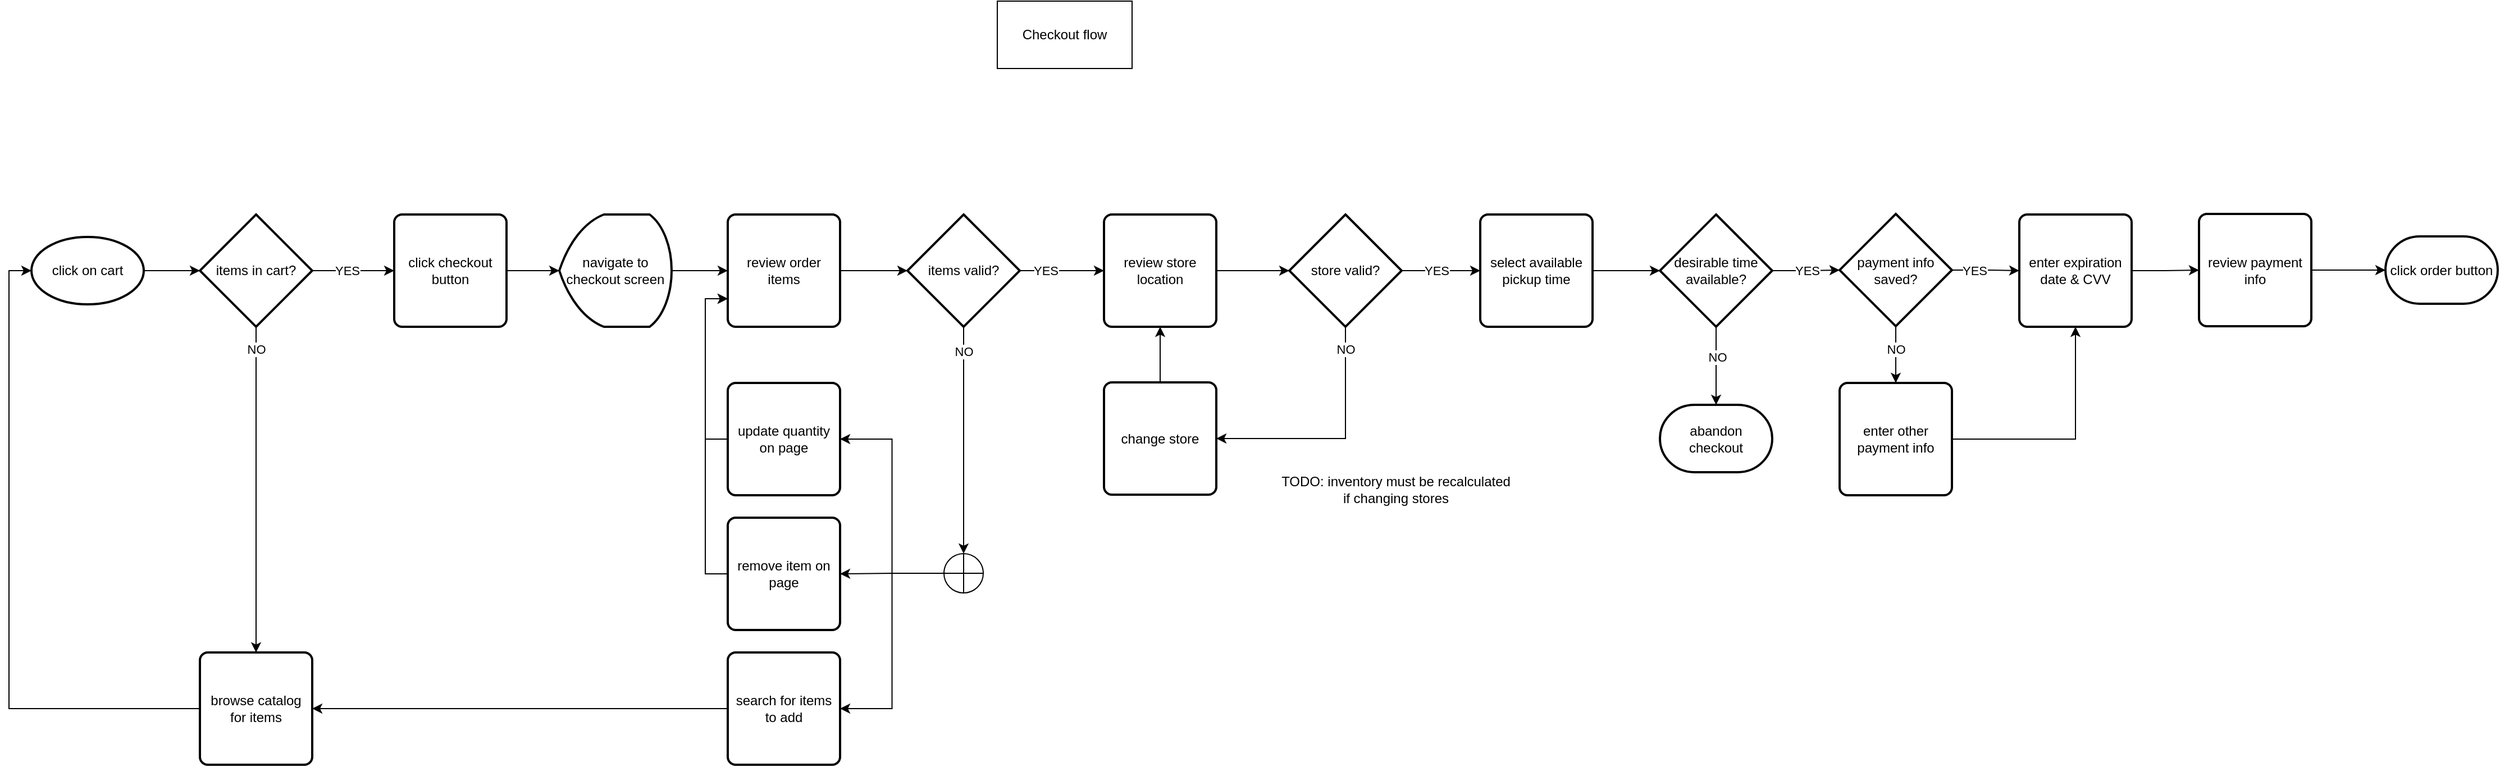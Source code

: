 <mxfile version="28.0.9" pages="2">
  <diagram name="checkout journey" id="23xNrlUQlM-qZtU020cy">
    <mxGraphModel dx="1760" dy="1000" grid="1" gridSize="10" guides="1" tooltips="1" connect="1" arrows="1" fold="1" page="1" pageScale="1" pageWidth="850" pageHeight="1100" math="0" shadow="0">
      <root>
        <mxCell id="0" />
        <mxCell id="1" parent="0" />
        <mxCell id="z3mj2rHqbAHciCy6AM1l-1" value="Checkout flow" style="rounded=0;whiteSpace=wrap;html=1;" parent="1" vertex="1">
          <mxGeometry x="940" y="40" width="120" height="60" as="geometry" />
        </mxCell>
        <mxCell id="z3mj2rHqbAHciCy6AM1l-2" value="click on cart" style="strokeWidth=2;html=1;shape=mxgraph.flowchart.start_1;whiteSpace=wrap;" parent="1" vertex="1">
          <mxGeometry x="80" y="250" width="100" height="60" as="geometry" />
        </mxCell>
        <mxCell id="z3mj2rHqbAHciCy6AM1l-3" value="items in cart?" style="strokeWidth=2;html=1;shape=mxgraph.flowchart.decision;whiteSpace=wrap;" parent="1" vertex="1">
          <mxGeometry x="230" y="230" width="100" height="100" as="geometry" />
        </mxCell>
        <mxCell id="z3mj2rHqbAHciCy6AM1l-4" style="edgeStyle=orthogonalEdgeStyle;rounded=0;orthogonalLoop=1;jettySize=auto;html=1;exitX=1;exitY=0.5;exitDx=0;exitDy=0;exitPerimeter=0;entryX=0;entryY=0.5;entryDx=0;entryDy=0;entryPerimeter=0;" parent="1" source="z3mj2rHqbAHciCy6AM1l-2" target="z3mj2rHqbAHciCy6AM1l-3" edge="1">
          <mxGeometry relative="1" as="geometry" />
        </mxCell>
        <mxCell id="z3mj2rHqbAHciCy6AM1l-6" style="edgeStyle=orthogonalEdgeStyle;rounded=0;orthogonalLoop=1;jettySize=auto;html=1;exitX=1;exitY=0.5;exitDx=0;exitDy=0;exitPerimeter=0;entryX=0;entryY=0.5;entryDx=0;entryDy=0;" parent="1" source="z3mj2rHqbAHciCy6AM1l-3" target="z3mj2rHqbAHciCy6AM1l-7" edge="1">
          <mxGeometry relative="1" as="geometry">
            <mxPoint x="400" y="280" as="targetPoint" />
          </mxGeometry>
        </mxCell>
        <mxCell id="z3mj2rHqbAHciCy6AM1l-12" value="YES" style="edgeLabel;html=1;align=center;verticalAlign=middle;resizable=0;points=[];" parent="z3mj2rHqbAHciCy6AM1l-6" vertex="1" connectable="0">
          <mxGeometry x="-0.418" y="-4" relative="1" as="geometry">
            <mxPoint x="10" y="-4" as="offset" />
          </mxGeometry>
        </mxCell>
        <mxCell id="z3mj2rHqbAHciCy6AM1l-10" style="edgeStyle=orthogonalEdgeStyle;rounded=0;orthogonalLoop=1;jettySize=auto;html=1;exitX=1;exitY=0.5;exitDx=0;exitDy=0;entryX=0;entryY=0.5;entryDx=0;entryDy=0;" parent="1" source="z3mj2rHqbAHciCy6AM1l-7" target="z3mj2rHqbAHciCy6AM1l-9" edge="1">
          <mxGeometry relative="1" as="geometry" />
        </mxCell>
        <mxCell id="z3mj2rHqbAHciCy6AM1l-7" value="click checkout button" style="rounded=1;whiteSpace=wrap;html=1;absoluteArcSize=1;arcSize=14;strokeWidth=2;" parent="1" vertex="1">
          <mxGeometry x="403" y="230" width="100" height="100" as="geometry" />
        </mxCell>
        <mxCell id="z3mj2rHqbAHciCy6AM1l-122" style="edgeStyle=orthogonalEdgeStyle;rounded=0;orthogonalLoop=1;jettySize=auto;html=1;exitX=1;exitY=0.5;exitDx=0;exitDy=0;exitPerimeter=0;entryX=0;entryY=0.5;entryDx=0;entryDy=0;" parent="1" source="z3mj2rHqbAHciCy6AM1l-9" target="z3mj2rHqbAHciCy6AM1l-11" edge="1">
          <mxGeometry relative="1" as="geometry" />
        </mxCell>
        <mxCell id="z3mj2rHqbAHciCy6AM1l-9" value="navigate to checkout screen" style="rounded=1;whiteSpace=wrap;html=1;absoluteArcSize=1;arcSize=14;strokeWidth=2;shape=mxgraph.flowchart.display;" parent="1" vertex="1">
          <mxGeometry x="550" y="230" width="100" height="100" as="geometry" />
        </mxCell>
        <mxCell id="z3mj2rHqbAHciCy6AM1l-11" value="review order items" style="rounded=1;whiteSpace=wrap;html=1;absoluteArcSize=1;arcSize=14;strokeWidth=2;" parent="1" vertex="1">
          <mxGeometry x="700" y="230" width="100" height="100" as="geometry" />
        </mxCell>
        <mxCell id="z3mj2rHqbAHciCy6AM1l-18" value="review store location" style="rounded=1;whiteSpace=wrap;html=1;absoluteArcSize=1;arcSize=14;strokeWidth=2;" parent="1" vertex="1">
          <mxGeometry x="1035" y="230" width="100" height="100" as="geometry" />
        </mxCell>
        <mxCell id="z3mj2rHqbAHciCy6AM1l-137" style="edgeStyle=orthogonalEdgeStyle;rounded=0;orthogonalLoop=1;jettySize=auto;html=1;exitX=1;exitY=0.5;exitDx=0;exitDy=0;exitPerimeter=0;entryX=0;entryY=0.5;entryDx=0;entryDy=0;" parent="1" source="z3mj2rHqbAHciCy6AM1l-20" target="z3mj2rHqbAHciCy6AM1l-18" edge="1">
          <mxGeometry relative="1" as="geometry" />
        </mxCell>
        <mxCell id="z3mj2rHqbAHciCy6AM1l-138" value="YES" style="edgeLabel;html=1;align=center;verticalAlign=middle;resizable=0;points=[];" parent="z3mj2rHqbAHciCy6AM1l-137" vertex="1" connectable="0">
          <mxGeometry x="-0.493" relative="1" as="geometry">
            <mxPoint x="4" as="offset" />
          </mxGeometry>
        </mxCell>
        <mxCell id="z3mj2rHqbAHciCy6AM1l-20" value="items valid?" style="strokeWidth=2;html=1;shape=mxgraph.flowchart.decision;whiteSpace=wrap;" parent="1" vertex="1">
          <mxGeometry x="860" y="230" width="100" height="100" as="geometry" />
        </mxCell>
        <mxCell id="AG5AZqVwPZlhjpRsGjMY-1" value="" style="edgeStyle=orthogonalEdgeStyle;rounded=0;orthogonalLoop=1;jettySize=auto;html=1;" edge="1" parent="1" source="z3mj2rHqbAHciCy6AM1l-25" target="z3mj2rHqbAHciCy6AM1l-18">
          <mxGeometry relative="1" as="geometry" />
        </mxCell>
        <mxCell id="z3mj2rHqbAHciCy6AM1l-25" value="change store" style="rounded=1;whiteSpace=wrap;html=1;absoluteArcSize=1;arcSize=14;strokeWidth=2;" parent="1" vertex="1">
          <mxGeometry x="1035" y="379.5" width="100" height="100" as="geometry" />
        </mxCell>
        <mxCell id="z3mj2rHqbAHciCy6AM1l-39" style="edgeStyle=orthogonalEdgeStyle;rounded=0;orthogonalLoop=1;jettySize=auto;html=1;exitX=1;exitY=0.5;exitDx=0;exitDy=0;exitPerimeter=0;entryX=0;entryY=0.5;entryDx=0;entryDy=0;" parent="1" source="z3mj2rHqbAHciCy6AM1l-37" target="z3mj2rHqbAHciCy6AM1l-44" edge="1">
          <mxGeometry relative="1" as="geometry">
            <mxPoint x="1218" y="280" as="targetPoint" />
          </mxGeometry>
        </mxCell>
        <mxCell id="z3mj2rHqbAHciCy6AM1l-40" value="YES" style="edgeLabel;html=1;align=center;verticalAlign=middle;resizable=0;points=[];" parent="z3mj2rHqbAHciCy6AM1l-39" vertex="1" connectable="0">
          <mxGeometry x="-0.815" y="-2" relative="1" as="geometry">
            <mxPoint x="24" y="-2" as="offset" />
          </mxGeometry>
        </mxCell>
        <mxCell id="z3mj2rHqbAHciCy6AM1l-82" style="edgeStyle=orthogonalEdgeStyle;rounded=0;orthogonalLoop=1;jettySize=auto;html=1;exitX=0.5;exitY=1;exitDx=0;exitDy=0;exitPerimeter=0;entryX=1;entryY=0.5;entryDx=0;entryDy=0;" parent="1" source="z3mj2rHqbAHciCy6AM1l-37" target="z3mj2rHqbAHciCy6AM1l-25" edge="1">
          <mxGeometry relative="1" as="geometry" />
        </mxCell>
        <mxCell id="z3mj2rHqbAHciCy6AM1l-83" value="NO" style="edgeLabel;html=1;align=center;verticalAlign=middle;resizable=0;points=[];" parent="z3mj2rHqbAHciCy6AM1l-82" vertex="1" connectable="0">
          <mxGeometry x="-0.244" relative="1" as="geometry">
            <mxPoint y="-61" as="offset" />
          </mxGeometry>
        </mxCell>
        <mxCell id="z3mj2rHqbAHciCy6AM1l-37" value="store valid?" style="strokeWidth=2;html=1;shape=mxgraph.flowchart.decision;whiteSpace=wrap;" parent="1" vertex="1">
          <mxGeometry x="1200" y="230" width="100" height="100" as="geometry" />
        </mxCell>
        <mxCell id="z3mj2rHqbAHciCy6AM1l-38" style="edgeStyle=orthogonalEdgeStyle;rounded=0;orthogonalLoop=1;jettySize=auto;html=1;exitX=1;exitY=0.5;exitDx=0;exitDy=0;entryX=0;entryY=0.5;entryDx=0;entryDy=0;entryPerimeter=0;" parent="1" source="z3mj2rHqbAHciCy6AM1l-18" target="z3mj2rHqbAHciCy6AM1l-37" edge="1">
          <mxGeometry relative="1" as="geometry" />
        </mxCell>
        <mxCell id="AG5AZqVwPZlhjpRsGjMY-3" value="" style="edgeStyle=orthogonalEdgeStyle;rounded=0;orthogonalLoop=1;jettySize=auto;html=1;" edge="1" parent="1" source="z3mj2rHqbAHciCy6AM1l-44" target="z3mj2rHqbAHciCy6AM1l-45">
          <mxGeometry relative="1" as="geometry" />
        </mxCell>
        <mxCell id="z3mj2rHqbAHciCy6AM1l-44" value="select available pickup time" style="rounded=1;whiteSpace=wrap;html=1;absoluteArcSize=1;arcSize=14;strokeWidth=2;" parent="1" vertex="1">
          <mxGeometry x="1370" y="230" width="100" height="100" as="geometry" />
        </mxCell>
        <mxCell id="z3mj2rHqbAHciCy6AM1l-141" style="edgeStyle=orthogonalEdgeStyle;rounded=0;orthogonalLoop=1;jettySize=auto;html=1;exitX=0.5;exitY=1;exitDx=0;exitDy=0;exitPerimeter=0;entryX=0.5;entryY=0;entryDx=0;entryDy=0;entryPerimeter=0;" parent="1" source="z3mj2rHqbAHciCy6AM1l-45" target="AG5AZqVwPZlhjpRsGjMY-4" edge="1">
          <mxGeometry relative="1" as="geometry">
            <mxPoint x="1580" y="432" as="targetPoint" />
          </mxGeometry>
        </mxCell>
        <mxCell id="z3mj2rHqbAHciCy6AM1l-142" value="NO" style="edgeLabel;html=1;align=center;verticalAlign=middle;resizable=0;points=[];" parent="z3mj2rHqbAHciCy6AM1l-141" vertex="1" connectable="0">
          <mxGeometry x="-0.244" y="1" relative="1" as="geometry">
            <mxPoint as="offset" />
          </mxGeometry>
        </mxCell>
        <mxCell id="z3mj2rHqbAHciCy6AM1l-45" value="desirable time available?" style="strokeWidth=2;html=1;shape=mxgraph.flowchart.decision;whiteSpace=wrap;" parent="1" vertex="1">
          <mxGeometry x="1530" y="230" width="100" height="100" as="geometry" />
        </mxCell>
        <mxCell id="z3mj2rHqbAHciCy6AM1l-60" style="edgeStyle=orthogonalEdgeStyle;rounded=0;orthogonalLoop=1;jettySize=auto;html=1;exitX=1;exitY=0.5;exitDx=0;exitDy=0;exitPerimeter=0;entryX=0;entryY=0.5;entryDx=0;entryDy=0;" parent="1" source="z3mj2rHqbAHciCy6AM1l-52" target="z3mj2rHqbAHciCy6AM1l-70" edge="1">
          <mxGeometry relative="1" as="geometry">
            <mxPoint x="1831" y="192.5" as="targetPoint" />
          </mxGeometry>
        </mxCell>
        <mxCell id="z3mj2rHqbAHciCy6AM1l-64" value="YES" style="edgeLabel;html=1;align=center;verticalAlign=middle;resizable=0;points=[];" parent="z3mj2rHqbAHciCy6AM1l-60" vertex="1" connectable="0">
          <mxGeometry x="-0.742" relative="1" as="geometry">
            <mxPoint x="12" as="offset" />
          </mxGeometry>
        </mxCell>
        <mxCell id="z3mj2rHqbAHciCy6AM1l-52" value="payment info saved?" style="strokeWidth=2;html=1;shape=mxgraph.flowchart.decision;whiteSpace=wrap;" parent="1" vertex="1">
          <mxGeometry x="1690" y="229.5" width="100" height="100" as="geometry" />
        </mxCell>
        <mxCell id="z3mj2rHqbAHciCy6AM1l-63" style="edgeStyle=orthogonalEdgeStyle;rounded=0;orthogonalLoop=1;jettySize=auto;html=1;exitX=0.5;exitY=1;exitDx=0;exitDy=0;exitPerimeter=0;entryX=0.5;entryY=0;entryDx=0;entryDy=0;" parent="1" source="z3mj2rHqbAHciCy6AM1l-52" target="z3mj2rHqbAHciCy6AM1l-66" edge="1">
          <mxGeometry relative="1" as="geometry">
            <mxPoint x="1831" y="367.5" as="targetPoint" />
          </mxGeometry>
        </mxCell>
        <mxCell id="z3mj2rHqbAHciCy6AM1l-65" value="NO" style="edgeLabel;html=1;align=center;verticalAlign=middle;resizable=0;points=[];" parent="z3mj2rHqbAHciCy6AM1l-63" vertex="1" connectable="0">
          <mxGeometry x="-0.739" y="1" relative="1" as="geometry">
            <mxPoint x="-1" y="14" as="offset" />
          </mxGeometry>
        </mxCell>
        <mxCell id="z3mj2rHqbAHciCy6AM1l-74" style="edgeStyle=orthogonalEdgeStyle;rounded=0;orthogonalLoop=1;jettySize=auto;html=1;exitX=1;exitY=0.5;exitDx=0;exitDy=0;entryX=0.5;entryY=1;entryDx=0;entryDy=0;" parent="1" source="z3mj2rHqbAHciCy6AM1l-66" target="z3mj2rHqbAHciCy6AM1l-70" edge="1">
          <mxGeometry relative="1" as="geometry" />
        </mxCell>
        <mxCell id="z3mj2rHqbAHciCy6AM1l-66" value="enter other payment info" style="rounded=1;whiteSpace=wrap;html=1;absoluteArcSize=1;arcSize=14;strokeWidth=2;" parent="1" vertex="1">
          <mxGeometry x="1690" y="380" width="100" height="100" as="geometry" />
        </mxCell>
        <mxCell id="z3mj2rHqbAHciCy6AM1l-76" style="edgeStyle=orthogonalEdgeStyle;rounded=0;orthogonalLoop=1;jettySize=auto;html=1;exitX=1;exitY=0.5;exitDx=0;exitDy=0;" parent="1" source="z3mj2rHqbAHciCy6AM1l-68" target="z3mj2rHqbAHciCy6AM1l-75" edge="1">
          <mxGeometry relative="1" as="geometry" />
        </mxCell>
        <mxCell id="z3mj2rHqbAHciCy6AM1l-68" value="review payment info" style="rounded=1;whiteSpace=wrap;html=1;absoluteArcSize=1;arcSize=14;strokeWidth=2;" parent="1" vertex="1">
          <mxGeometry x="2010" y="229.5" width="100" height="100" as="geometry" />
        </mxCell>
        <mxCell id="z3mj2rHqbAHciCy6AM1l-73" style="edgeStyle=orthogonalEdgeStyle;rounded=0;orthogonalLoop=1;jettySize=auto;html=1;exitX=1;exitY=0.5;exitDx=0;exitDy=0;entryX=0;entryY=0.5;entryDx=0;entryDy=0;" parent="1" source="z3mj2rHqbAHciCy6AM1l-70" target="z3mj2rHqbAHciCy6AM1l-68" edge="1">
          <mxGeometry relative="1" as="geometry" />
        </mxCell>
        <mxCell id="z3mj2rHqbAHciCy6AM1l-70" value="enter expiration date &amp;amp; CVV" style="rounded=1;whiteSpace=wrap;html=1;absoluteArcSize=1;arcSize=14;strokeWidth=2;" parent="1" vertex="1">
          <mxGeometry x="1850" y="230" width="100" height="100" as="geometry" />
        </mxCell>
        <mxCell id="z3mj2rHqbAHciCy6AM1l-75" value="click order button" style="strokeWidth=2;html=1;shape=mxgraph.flowchart.terminator;whiteSpace=wrap;" parent="1" vertex="1">
          <mxGeometry x="2176" y="249.5" width="100" height="60" as="geometry" />
        </mxCell>
        <mxCell id="z3mj2rHqbAHciCy6AM1l-129" style="edgeStyle=orthogonalEdgeStyle;rounded=0;orthogonalLoop=1;jettySize=auto;html=1;exitX=0;exitY=0.5;exitDx=0;exitDy=0;entryX=0;entryY=0.75;entryDx=0;entryDy=0;" parent="1" source="z3mj2rHqbAHciCy6AM1l-90" target="z3mj2rHqbAHciCy6AM1l-11" edge="1">
          <mxGeometry relative="1" as="geometry" />
        </mxCell>
        <mxCell id="z3mj2rHqbAHciCy6AM1l-90" value="update quantity on page" style="rounded=1;whiteSpace=wrap;html=1;absoluteArcSize=1;arcSize=14;strokeWidth=2;" parent="1" vertex="1">
          <mxGeometry x="700" y="380" width="100" height="100" as="geometry" />
        </mxCell>
        <mxCell id="z3mj2rHqbAHciCy6AM1l-133" value="" style="edgeStyle=orthogonalEdgeStyle;rounded=0;orthogonalLoop=1;jettySize=auto;html=1;" parent="1" source="z3mj2rHqbAHciCy6AM1l-93" target="z3mj2rHqbAHciCy6AM1l-132" edge="1">
          <mxGeometry relative="1" as="geometry" />
        </mxCell>
        <mxCell id="z3mj2rHqbAHciCy6AM1l-93" value="search for items to add" style="rounded=1;whiteSpace=wrap;html=1;absoluteArcSize=1;arcSize=14;strokeWidth=2;" parent="1" vertex="1">
          <mxGeometry x="700" y="620" width="100" height="100" as="geometry" />
        </mxCell>
        <mxCell id="z3mj2rHqbAHciCy6AM1l-125" style="edgeStyle=orthogonalEdgeStyle;rounded=0;orthogonalLoop=1;jettySize=auto;html=1;exitX=0;exitY=0.5;exitDx=0;exitDy=0;exitPerimeter=0;entryX=1;entryY=0.5;entryDx=0;entryDy=0;" parent="1" source="z3mj2rHqbAHciCy6AM1l-107" target="z3mj2rHqbAHciCy6AM1l-90" edge="1">
          <mxGeometry relative="1" as="geometry" />
        </mxCell>
        <mxCell id="z3mj2rHqbAHciCy6AM1l-126" style="edgeStyle=orthogonalEdgeStyle;rounded=0;orthogonalLoop=1;jettySize=auto;html=1;exitX=0;exitY=0.5;exitDx=0;exitDy=0;exitPerimeter=0;entryX=1;entryY=0.5;entryDx=0;entryDy=0;" parent="1" source="z3mj2rHqbAHciCy6AM1l-107" target="z3mj2rHqbAHciCy6AM1l-113" edge="1">
          <mxGeometry relative="1" as="geometry" />
        </mxCell>
        <mxCell id="z3mj2rHqbAHciCy6AM1l-127" style="edgeStyle=orthogonalEdgeStyle;rounded=0;orthogonalLoop=1;jettySize=auto;html=1;exitX=0;exitY=0.5;exitDx=0;exitDy=0;exitPerimeter=0;entryX=1;entryY=0.5;entryDx=0;entryDy=0;" parent="1" source="z3mj2rHqbAHciCy6AM1l-107" target="z3mj2rHqbAHciCy6AM1l-93" edge="1">
          <mxGeometry relative="1" as="geometry" />
        </mxCell>
        <mxCell id="z3mj2rHqbAHciCy6AM1l-107" value="" style="verticalLabelPosition=bottom;verticalAlign=top;html=1;shape=mxgraph.flowchart.summing_function;" parent="1" vertex="1">
          <mxGeometry x="892.5" y="532" width="35" height="35" as="geometry" />
        </mxCell>
        <mxCell id="z3mj2rHqbAHciCy6AM1l-130" style="edgeStyle=orthogonalEdgeStyle;rounded=0;orthogonalLoop=1;jettySize=auto;html=1;exitX=0;exitY=0.5;exitDx=0;exitDy=0;entryX=0;entryY=0.75;entryDx=0;entryDy=0;" parent="1" source="z3mj2rHqbAHciCy6AM1l-113" target="z3mj2rHqbAHciCy6AM1l-11" edge="1">
          <mxGeometry relative="1" as="geometry">
            <mxPoint x="620" y="410" as="targetPoint" />
          </mxGeometry>
        </mxCell>
        <mxCell id="z3mj2rHqbAHciCy6AM1l-113" value="remove item on page" style="rounded=1;whiteSpace=wrap;html=1;absoluteArcSize=1;arcSize=14;strokeWidth=2;" parent="1" vertex="1">
          <mxGeometry x="700" y="500" width="100" height="100" as="geometry" />
        </mxCell>
        <mxCell id="z3mj2rHqbAHciCy6AM1l-118" style="edgeStyle=orthogonalEdgeStyle;rounded=0;orthogonalLoop=1;jettySize=auto;html=1;exitX=0;exitY=0.5;exitDx=0;exitDy=0;entryX=0;entryY=0.5;entryDx=0;entryDy=0;entryPerimeter=0;" parent="1" source="z3mj2rHqbAHciCy6AM1l-132" target="z3mj2rHqbAHciCy6AM1l-2" edge="1">
          <mxGeometry relative="1" as="geometry" />
        </mxCell>
        <mxCell id="z3mj2rHqbAHciCy6AM1l-123" style="edgeStyle=orthogonalEdgeStyle;rounded=0;orthogonalLoop=1;jettySize=auto;html=1;exitX=1;exitY=0.5;exitDx=0;exitDy=0;entryX=0;entryY=0.5;entryDx=0;entryDy=0;entryPerimeter=0;" parent="1" source="z3mj2rHqbAHciCy6AM1l-11" target="z3mj2rHqbAHciCy6AM1l-20" edge="1">
          <mxGeometry relative="1" as="geometry" />
        </mxCell>
        <mxCell id="z3mj2rHqbAHciCy6AM1l-124" style="edgeStyle=orthogonalEdgeStyle;rounded=0;orthogonalLoop=1;jettySize=auto;html=1;exitX=0.5;exitY=1;exitDx=0;exitDy=0;exitPerimeter=0;entryX=0.5;entryY=0;entryDx=0;entryDy=0;entryPerimeter=0;" parent="1" source="z3mj2rHqbAHciCy6AM1l-20" target="z3mj2rHqbAHciCy6AM1l-107" edge="1">
          <mxGeometry relative="1" as="geometry" />
        </mxCell>
        <mxCell id="z3mj2rHqbAHciCy6AM1l-131" value="NO" style="edgeLabel;html=1;align=center;verticalAlign=middle;resizable=0;points=[];" parent="z3mj2rHqbAHciCy6AM1l-124" vertex="1" connectable="0">
          <mxGeometry x="-0.785" y="1" relative="1" as="geometry">
            <mxPoint x="-1" as="offset" />
          </mxGeometry>
        </mxCell>
        <mxCell id="z3mj2rHqbAHciCy6AM1l-132" value="browse catalog for items" style="rounded=1;whiteSpace=wrap;html=1;absoluteArcSize=1;arcSize=14;strokeWidth=2;" parent="1" vertex="1">
          <mxGeometry x="230" y="620" width="100" height="100" as="geometry" />
        </mxCell>
        <mxCell id="z3mj2rHqbAHciCy6AM1l-135" style="edgeStyle=orthogonalEdgeStyle;rounded=0;orthogonalLoop=1;jettySize=auto;html=1;exitX=0.5;exitY=1;exitDx=0;exitDy=0;exitPerimeter=0;entryX=0.5;entryY=0;entryDx=0;entryDy=0;" parent="1" source="z3mj2rHqbAHciCy6AM1l-3" target="z3mj2rHqbAHciCy6AM1l-132" edge="1">
          <mxGeometry relative="1" as="geometry">
            <mxPoint x="280" y="400" as="targetPoint" />
          </mxGeometry>
        </mxCell>
        <mxCell id="z3mj2rHqbAHciCy6AM1l-136" value="NO" style="edgeLabel;html=1;align=center;verticalAlign=middle;resizable=0;points=[];" parent="z3mj2rHqbAHciCy6AM1l-135" vertex="1" connectable="0">
          <mxGeometry x="-0.419" relative="1" as="geometry">
            <mxPoint y="-64" as="offset" />
          </mxGeometry>
        </mxCell>
        <mxCell id="z3mj2rHqbAHciCy6AM1l-139" style="edgeStyle=orthogonalEdgeStyle;rounded=0;orthogonalLoop=1;jettySize=auto;html=1;exitX=1;exitY=0.5;exitDx=0;exitDy=0;exitPerimeter=0;entryX=0;entryY=0.5;entryDx=0;entryDy=0;entryPerimeter=0;" parent="1" source="z3mj2rHqbAHciCy6AM1l-45" target="z3mj2rHqbAHciCy6AM1l-52" edge="1">
          <mxGeometry relative="1" as="geometry" />
        </mxCell>
        <mxCell id="z3mj2rHqbAHciCy6AM1l-140" value="YES" style="edgeLabel;html=1;align=center;verticalAlign=middle;resizable=0;points=[];" parent="z3mj2rHqbAHciCy6AM1l-139" vertex="1" connectable="0">
          <mxGeometry x="-0.461" y="-3" relative="1" as="geometry">
            <mxPoint x="14" y="-3" as="offset" />
          </mxGeometry>
        </mxCell>
        <mxCell id="AG5AZqVwPZlhjpRsGjMY-4" value="abandon checkout" style="strokeWidth=2;html=1;shape=mxgraph.flowchart.terminator;whiteSpace=wrap;" vertex="1" parent="1">
          <mxGeometry x="1530" y="399.5" width="100" height="60" as="geometry" />
        </mxCell>
        <mxCell id="AG5AZqVwPZlhjpRsGjMY-5" value="TODO: inventory must be recalculated if changing stores" style="text;html=1;align=center;verticalAlign=middle;whiteSpace=wrap;rounded=0;" vertex="1" parent="1">
          <mxGeometry x="1190" y="440" width="210" height="70" as="geometry" />
        </mxCell>
      </root>
    </mxGraphModel>
  </diagram>
  <diagram id="JbqUlM9Vkk_Koo6TxZ9B" name="Page-2">
    <mxGraphModel dx="1193" dy="794" grid="1" gridSize="10" guides="1" tooltips="1" connect="1" arrows="1" fold="1" page="1" pageScale="1" pageWidth="850" pageHeight="1100" math="0" shadow="0">
      <root>
        <mxCell id="0" />
        <mxCell id="1" parent="0" />
      </root>
    </mxGraphModel>
  </diagram>
</mxfile>
